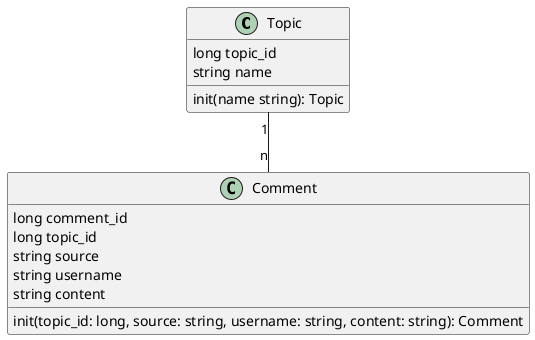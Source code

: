 @startuml

class Topic {
    long topic_id
    string name

    init(name string): Topic
}

class Comment {
	long comment_id
    long topic_id
	string source
	string username
    string content

    init(topic_id: long, source: string, username: string, content: string): Comment
}

Topic "1" -- "n" Comment


@enduml
